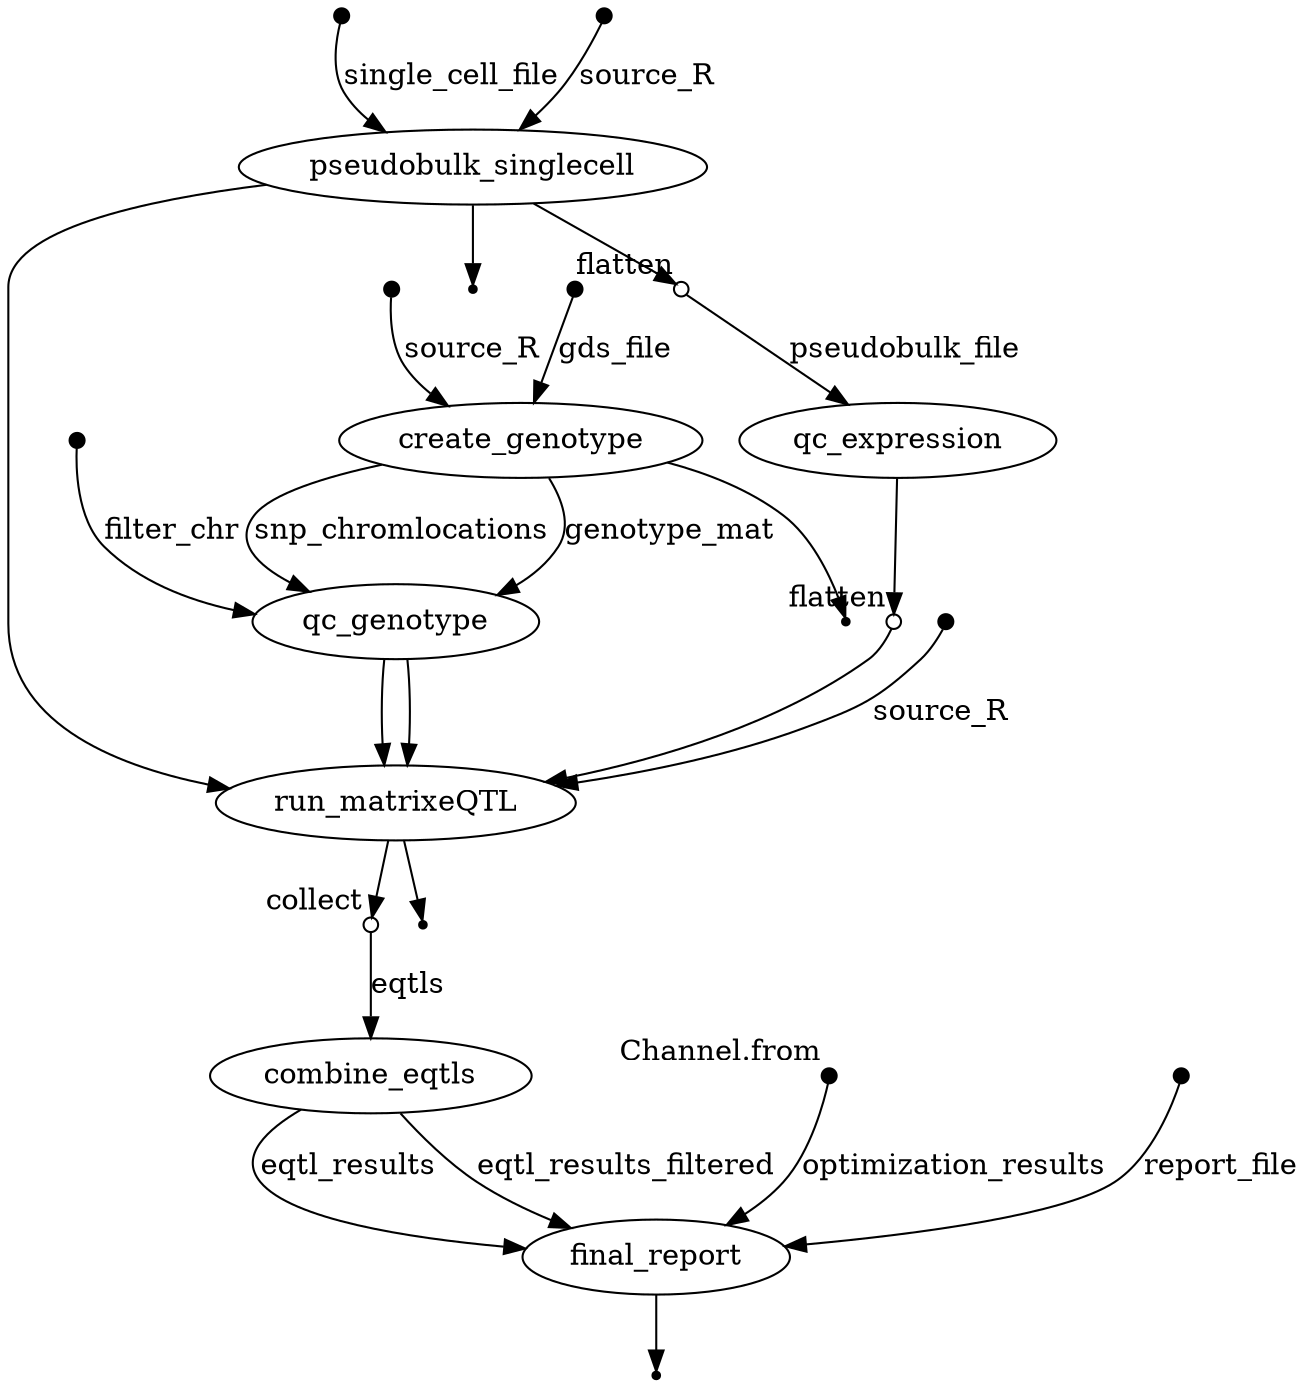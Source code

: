 digraph "pipeline_dag" {
v0 [shape=point,label="",fixedsize=true,width=0.1];
v2 [label="create_genotype"];
v0 -> v2 [label="gds_file"];

v1 [shape=point,label="",fixedsize=true,width=0.1];
v2 [label="create_genotype"];
v1 -> v2 [label="source_R"];

v2 [label="create_genotype"];
v5 [label="qc_genotype"];
v2 -> v5 [label="genotype_mat"];

v2 [label="create_genotype"];
v5 [label="qc_genotype"];
v2 -> v5 [label="snp_chromlocations"];

v2 [label="create_genotype"];
v3 [shape=point];
v2 -> v3;

v4 [shape=point,label="",fixedsize=true,width=0.1];
v5 [label="qc_genotype"];
v4 -> v5 [label="filter_chr"];

v5 [label="qc_genotype"];
v15 [label="run_matrixeQTL"];
v5 -> v15;

v5 [label="qc_genotype"];
v15 [label="run_matrixeQTL"];
v5 -> v15;

v6 [shape=point,label="",fixedsize=true,width=0.1];
v8 [label="pseudobulk_singlecell"];
v6 -> v8 [label="single_cell_file"];

v7 [shape=point,label="",fixedsize=true,width=0.1];
v8 [label="pseudobulk_singlecell"];
v7 -> v8 [label="source_R"];

v8 [label="pseudobulk_singlecell"];
v9 [shape=point];
v8 -> v9;

v8 [label="pseudobulk_singlecell"];
v10 [shape=circle,label="",fixedsize=true,width=0.1,xlabel="flatten"];
v8 -> v10;

v8 [label="pseudobulk_singlecell"];
v15 [label="run_matrixeQTL"];
v8 -> v15;

v10 [shape=circle,label="",fixedsize=true,width=0.1,xlabel="flatten"];
v11 [label="qc_expression"];
v10 -> v11 [label="pseudobulk_file"];

v11 [label="qc_expression"];
v13 [shape=circle,label="",fixedsize=true,width=0.1,xlabel="flatten"];
v11 -> v13;

v12 [shape=point,label="",fixedsize=true,width=0.1,xlabel="Channel.from"];
v20 [label="final_report"];
v12 -> v20 [label="optimization_results"];

v13 [shape=circle,label="",fixedsize=true,width=0.1,xlabel="flatten"];
v15 [label="run_matrixeQTL"];
v13 -> v15;

v14 [shape=point,label="",fixedsize=true,width=0.1];
v15 [label="run_matrixeQTL"];
v14 -> v15 [label="source_R"];

v15 [label="run_matrixeQTL"];
v17 [shape=circle,label="",fixedsize=true,width=0.1,xlabel="collect"];
v15 -> v17;

v15 [label="run_matrixeQTL"];
v16 [shape=point];
v15 -> v16;

v17 [shape=circle,label="",fixedsize=true,width=0.1,xlabel="collect"];
v18 [label="combine_eqtls"];
v17 -> v18 [label="eqtls"];

v18 [label="combine_eqtls"];
v20 [label="final_report"];
v18 -> v20 [label="eqtl_results"];

v18 [label="combine_eqtls"];
v20 [label="final_report"];
v18 -> v20 [label="eqtl_results_filtered"];

v19 [shape=point,label="",fixedsize=true,width=0.1];
v20 [label="final_report"];
v19 -> v20 [label="report_file"];

v20 [label="final_report"];
v21 [shape=point];
v20 -> v21;

}

